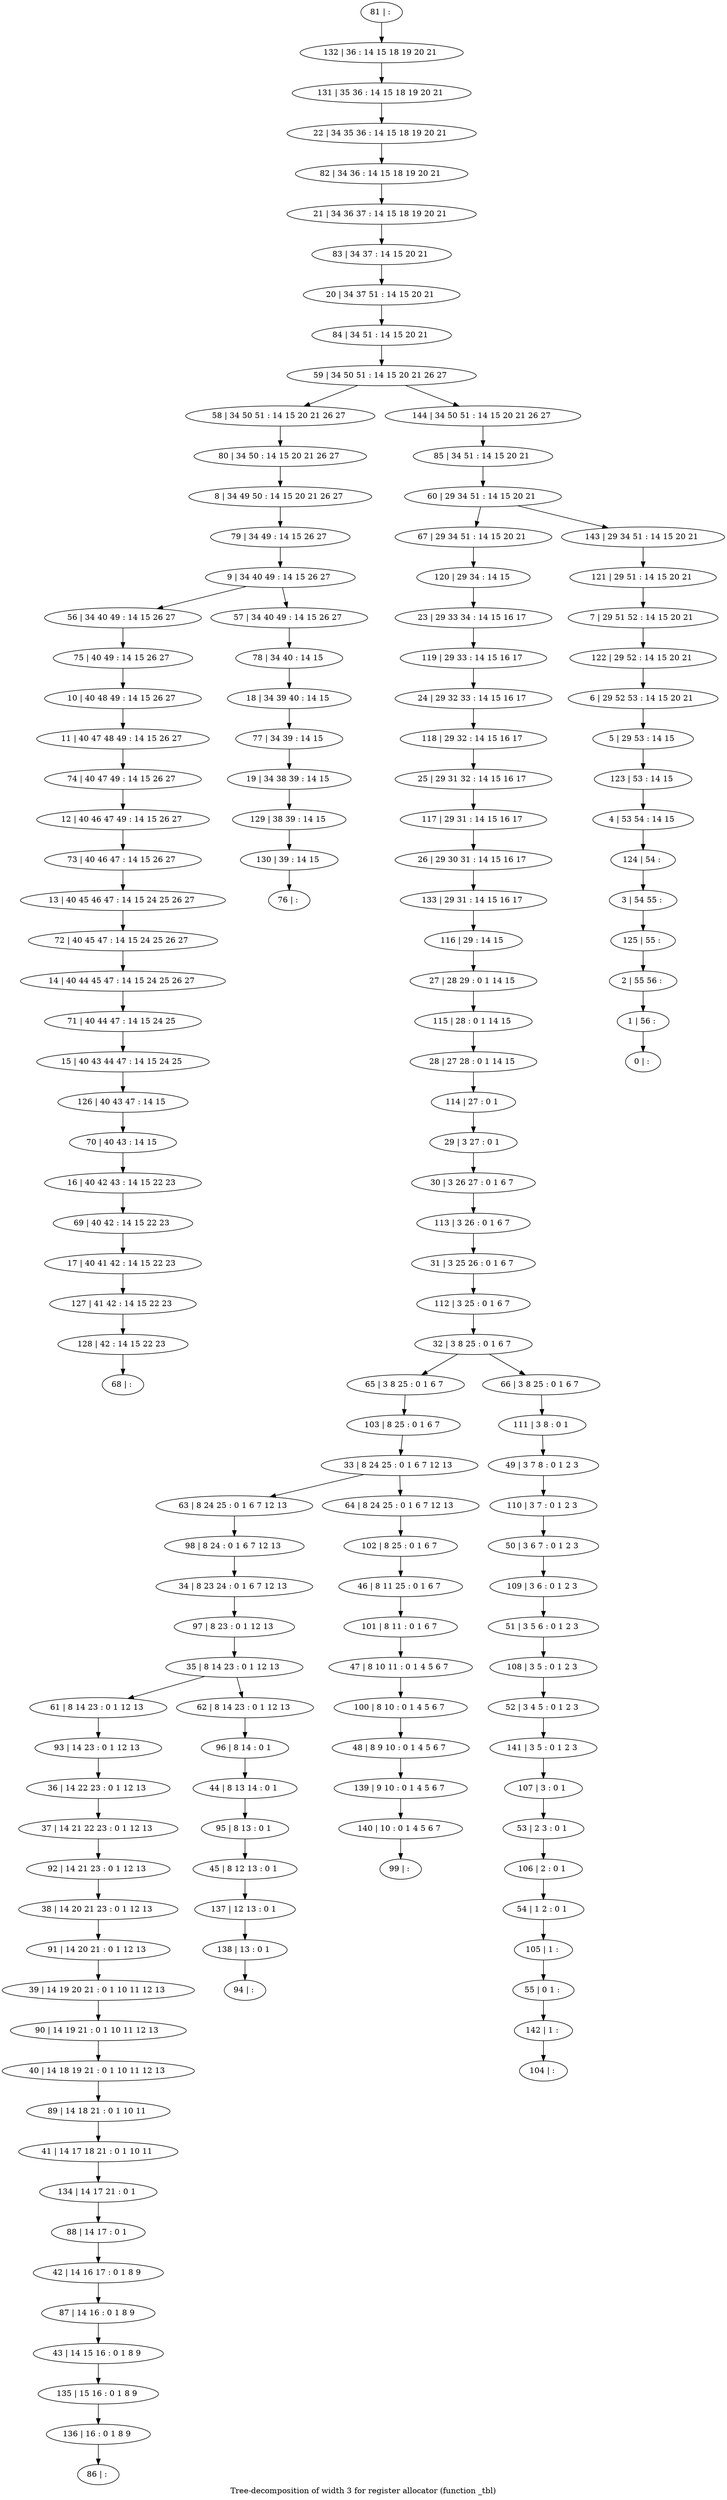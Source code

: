 digraph G {
graph [label="Tree-decomposition of width 3 for register allocator (function _tbl)"]
0[label="0 | : "];
1[label="1 | 56 : "];
2[label="2 | 55 56 : "];
3[label="3 | 54 55 : "];
4[label="4 | 53 54 : 14 15 "];
5[label="5 | 29 53 : 14 15 "];
6[label="6 | 29 52 53 : 14 15 20 21 "];
7[label="7 | 29 51 52 : 14 15 20 21 "];
8[label="8 | 34 49 50 : 14 15 20 21 26 27 "];
9[label="9 | 34 40 49 : 14 15 26 27 "];
10[label="10 | 40 48 49 : 14 15 26 27 "];
11[label="11 | 40 47 48 49 : 14 15 26 27 "];
12[label="12 | 40 46 47 49 : 14 15 26 27 "];
13[label="13 | 40 45 46 47 : 14 15 24 25 26 27 "];
14[label="14 | 40 44 45 47 : 14 15 24 25 26 27 "];
15[label="15 | 40 43 44 47 : 14 15 24 25 "];
16[label="16 | 40 42 43 : 14 15 22 23 "];
17[label="17 | 40 41 42 : 14 15 22 23 "];
18[label="18 | 34 39 40 : 14 15 "];
19[label="19 | 34 38 39 : 14 15 "];
20[label="20 | 34 37 51 : 14 15 20 21 "];
21[label="21 | 34 36 37 : 14 15 18 19 20 21 "];
22[label="22 | 34 35 36 : 14 15 18 19 20 21 "];
23[label="23 | 29 33 34 : 14 15 16 17 "];
24[label="24 | 29 32 33 : 14 15 16 17 "];
25[label="25 | 29 31 32 : 14 15 16 17 "];
26[label="26 | 29 30 31 : 14 15 16 17 "];
27[label="27 | 28 29 : 0 1 14 15 "];
28[label="28 | 27 28 : 0 1 14 15 "];
29[label="29 | 3 27 : 0 1 "];
30[label="30 | 3 26 27 : 0 1 6 7 "];
31[label="31 | 3 25 26 : 0 1 6 7 "];
32[label="32 | 3 8 25 : 0 1 6 7 "];
33[label="33 | 8 24 25 : 0 1 6 7 12 13 "];
34[label="34 | 8 23 24 : 0 1 6 7 12 13 "];
35[label="35 | 8 14 23 : 0 1 12 13 "];
36[label="36 | 14 22 23 : 0 1 12 13 "];
37[label="37 | 14 21 22 23 : 0 1 12 13 "];
38[label="38 | 14 20 21 23 : 0 1 12 13 "];
39[label="39 | 14 19 20 21 : 0 1 10 11 12 13 "];
40[label="40 | 14 18 19 21 : 0 1 10 11 12 13 "];
41[label="41 | 14 17 18 21 : 0 1 10 11 "];
42[label="42 | 14 16 17 : 0 1 8 9 "];
43[label="43 | 14 15 16 : 0 1 8 9 "];
44[label="44 | 8 13 14 : 0 1 "];
45[label="45 | 8 12 13 : 0 1 "];
46[label="46 | 8 11 25 : 0 1 6 7 "];
47[label="47 | 8 10 11 : 0 1 4 5 6 7 "];
48[label="48 | 8 9 10 : 0 1 4 5 6 7 "];
49[label="49 | 3 7 8 : 0 1 2 3 "];
50[label="50 | 3 6 7 : 0 1 2 3 "];
51[label="51 | 3 5 6 : 0 1 2 3 "];
52[label="52 | 3 4 5 : 0 1 2 3 "];
53[label="53 | 2 3 : 0 1 "];
54[label="54 | 1 2 : 0 1 "];
55[label="55 | 0 1 : "];
56[label="56 | 34 40 49 : 14 15 26 27 "];
57[label="57 | 34 40 49 : 14 15 26 27 "];
58[label="58 | 34 50 51 : 14 15 20 21 26 27 "];
59[label="59 | 34 50 51 : 14 15 20 21 26 27 "];
60[label="60 | 29 34 51 : 14 15 20 21 "];
61[label="61 | 8 14 23 : 0 1 12 13 "];
62[label="62 | 8 14 23 : 0 1 12 13 "];
63[label="63 | 8 24 25 : 0 1 6 7 12 13 "];
64[label="64 | 8 24 25 : 0 1 6 7 12 13 "];
65[label="65 | 3 8 25 : 0 1 6 7 "];
66[label="66 | 3 8 25 : 0 1 6 7 "];
67[label="67 | 29 34 51 : 14 15 20 21 "];
68[label="68 | : "];
69[label="69 | 40 42 : 14 15 22 23 "];
70[label="70 | 40 43 : 14 15 "];
71[label="71 | 40 44 47 : 14 15 24 25 "];
72[label="72 | 40 45 47 : 14 15 24 25 26 27 "];
73[label="73 | 40 46 47 : 14 15 26 27 "];
74[label="74 | 40 47 49 : 14 15 26 27 "];
75[label="75 | 40 49 : 14 15 26 27 "];
76[label="76 | : "];
77[label="77 | 34 39 : 14 15 "];
78[label="78 | 34 40 : 14 15 "];
79[label="79 | 34 49 : 14 15 26 27 "];
80[label="80 | 34 50 : 14 15 20 21 26 27 "];
81[label="81 | : "];
82[label="82 | 34 36 : 14 15 18 19 20 21 "];
83[label="83 | 34 37 : 14 15 20 21 "];
84[label="84 | 34 51 : 14 15 20 21 "];
85[label="85 | 34 51 : 14 15 20 21 "];
86[label="86 | : "];
87[label="87 | 14 16 : 0 1 8 9 "];
88[label="88 | 14 17 : 0 1 "];
89[label="89 | 14 18 21 : 0 1 10 11 "];
90[label="90 | 14 19 21 : 0 1 10 11 12 13 "];
91[label="91 | 14 20 21 : 0 1 12 13 "];
92[label="92 | 14 21 23 : 0 1 12 13 "];
93[label="93 | 14 23 : 0 1 12 13 "];
94[label="94 | : "];
95[label="95 | 8 13 : 0 1 "];
96[label="96 | 8 14 : 0 1 "];
97[label="97 | 8 23 : 0 1 12 13 "];
98[label="98 | 8 24 : 0 1 6 7 12 13 "];
99[label="99 | : "];
100[label="100 | 8 10 : 0 1 4 5 6 7 "];
101[label="101 | 8 11 : 0 1 6 7 "];
102[label="102 | 8 25 : 0 1 6 7 "];
103[label="103 | 8 25 : 0 1 6 7 "];
104[label="104 | : "];
105[label="105 | 1 : "];
106[label="106 | 2 : 0 1 "];
107[label="107 | 3 : 0 1 "];
108[label="108 | 3 5 : 0 1 2 3 "];
109[label="109 | 3 6 : 0 1 2 3 "];
110[label="110 | 3 7 : 0 1 2 3 "];
111[label="111 | 3 8 : 0 1 "];
112[label="112 | 3 25 : 0 1 6 7 "];
113[label="113 | 3 26 : 0 1 6 7 "];
114[label="114 | 27 : 0 1 "];
115[label="115 | 28 : 0 1 14 15 "];
116[label="116 | 29 : 14 15 "];
117[label="117 | 29 31 : 14 15 16 17 "];
118[label="118 | 29 32 : 14 15 16 17 "];
119[label="119 | 29 33 : 14 15 16 17 "];
120[label="120 | 29 34 : 14 15 "];
121[label="121 | 29 51 : 14 15 20 21 "];
122[label="122 | 29 52 : 14 15 20 21 "];
123[label="123 | 53 : 14 15 "];
124[label="124 | 54 : "];
125[label="125 | 55 : "];
126[label="126 | 40 43 47 : 14 15 "];
127[label="127 | 41 42 : 14 15 22 23 "];
128[label="128 | 42 : 14 15 22 23 "];
129[label="129 | 38 39 : 14 15 "];
130[label="130 | 39 : 14 15 "];
131[label="131 | 35 36 : 14 15 18 19 20 21 "];
132[label="132 | 36 : 14 15 18 19 20 21 "];
133[label="133 | 29 31 : 14 15 16 17 "];
134[label="134 | 14 17 21 : 0 1 "];
135[label="135 | 15 16 : 0 1 8 9 "];
136[label="136 | 16 : 0 1 8 9 "];
137[label="137 | 12 13 : 0 1 "];
138[label="138 | 13 : 0 1 "];
139[label="139 | 9 10 : 0 1 4 5 6 7 "];
140[label="140 | 10 : 0 1 4 5 6 7 "];
141[label="141 | 3 5 : 0 1 2 3 "];
142[label="142 | 1 : "];
143[label="143 | 29 34 51 : 14 15 20 21 "];
144[label="144 | 34 50 51 : 14 15 20 21 26 27 "];
10->11 ;
29->30 ;
36->37 ;
9->56 ;
9->57 ;
35->61 ;
35->62 ;
33->63 ;
33->64 ;
32->65 ;
32->66 ;
69->17 ;
16->69 ;
70->16 ;
71->15 ;
14->71 ;
72->14 ;
13->72 ;
73->13 ;
12->73 ;
74->12 ;
11->74 ;
75->10 ;
56->75 ;
77->19 ;
18->77 ;
78->18 ;
57->78 ;
79->9 ;
8->79 ;
80->8 ;
58->80 ;
87->43 ;
42->87 ;
88->42 ;
89->41 ;
40->89 ;
90->40 ;
39->90 ;
91->39 ;
38->91 ;
92->38 ;
37->92 ;
93->36 ;
61->93 ;
95->45 ;
44->95 ;
96->44 ;
62->96 ;
97->35 ;
34->97 ;
98->34 ;
63->98 ;
100->48 ;
47->100 ;
101->47 ;
46->101 ;
102->46 ;
64->102 ;
103->33 ;
65->103 ;
105->55 ;
54->105 ;
106->54 ;
53->106 ;
107->53 ;
108->52 ;
51->108 ;
109->51 ;
50->109 ;
110->50 ;
49->110 ;
111->49 ;
66->111 ;
112->32 ;
31->112 ;
113->31 ;
30->113 ;
114->29 ;
28->114 ;
115->28 ;
27->115 ;
116->27 ;
117->26 ;
25->117 ;
118->25 ;
24->118 ;
119->24 ;
23->119 ;
120->23 ;
67->120 ;
126->70 ;
15->126 ;
17->127 ;
128->68 ;
127->128 ;
19->129 ;
130->76 ;
129->130 ;
133->116 ;
26->133 ;
134->88 ;
41->134 ;
43->135 ;
136->86 ;
135->136 ;
45->137 ;
138->94 ;
137->138 ;
48->139 ;
140->99 ;
139->140 ;
141->107 ;
52->141 ;
142->104 ;
55->142 ;
81->132 ;
132->131 ;
131->22 ;
22->82 ;
82->21 ;
21->83 ;
83->20 ;
20->84 ;
84->59 ;
85->60 ;
121->7 ;
7->122 ;
122->6 ;
6->5 ;
5->123 ;
123->4 ;
4->124 ;
124->3 ;
3->125 ;
125->2 ;
2->1 ;
1->0 ;
143->121 ;
144->85 ;
60->67 ;
60->143 ;
59->58 ;
59->144 ;
}

